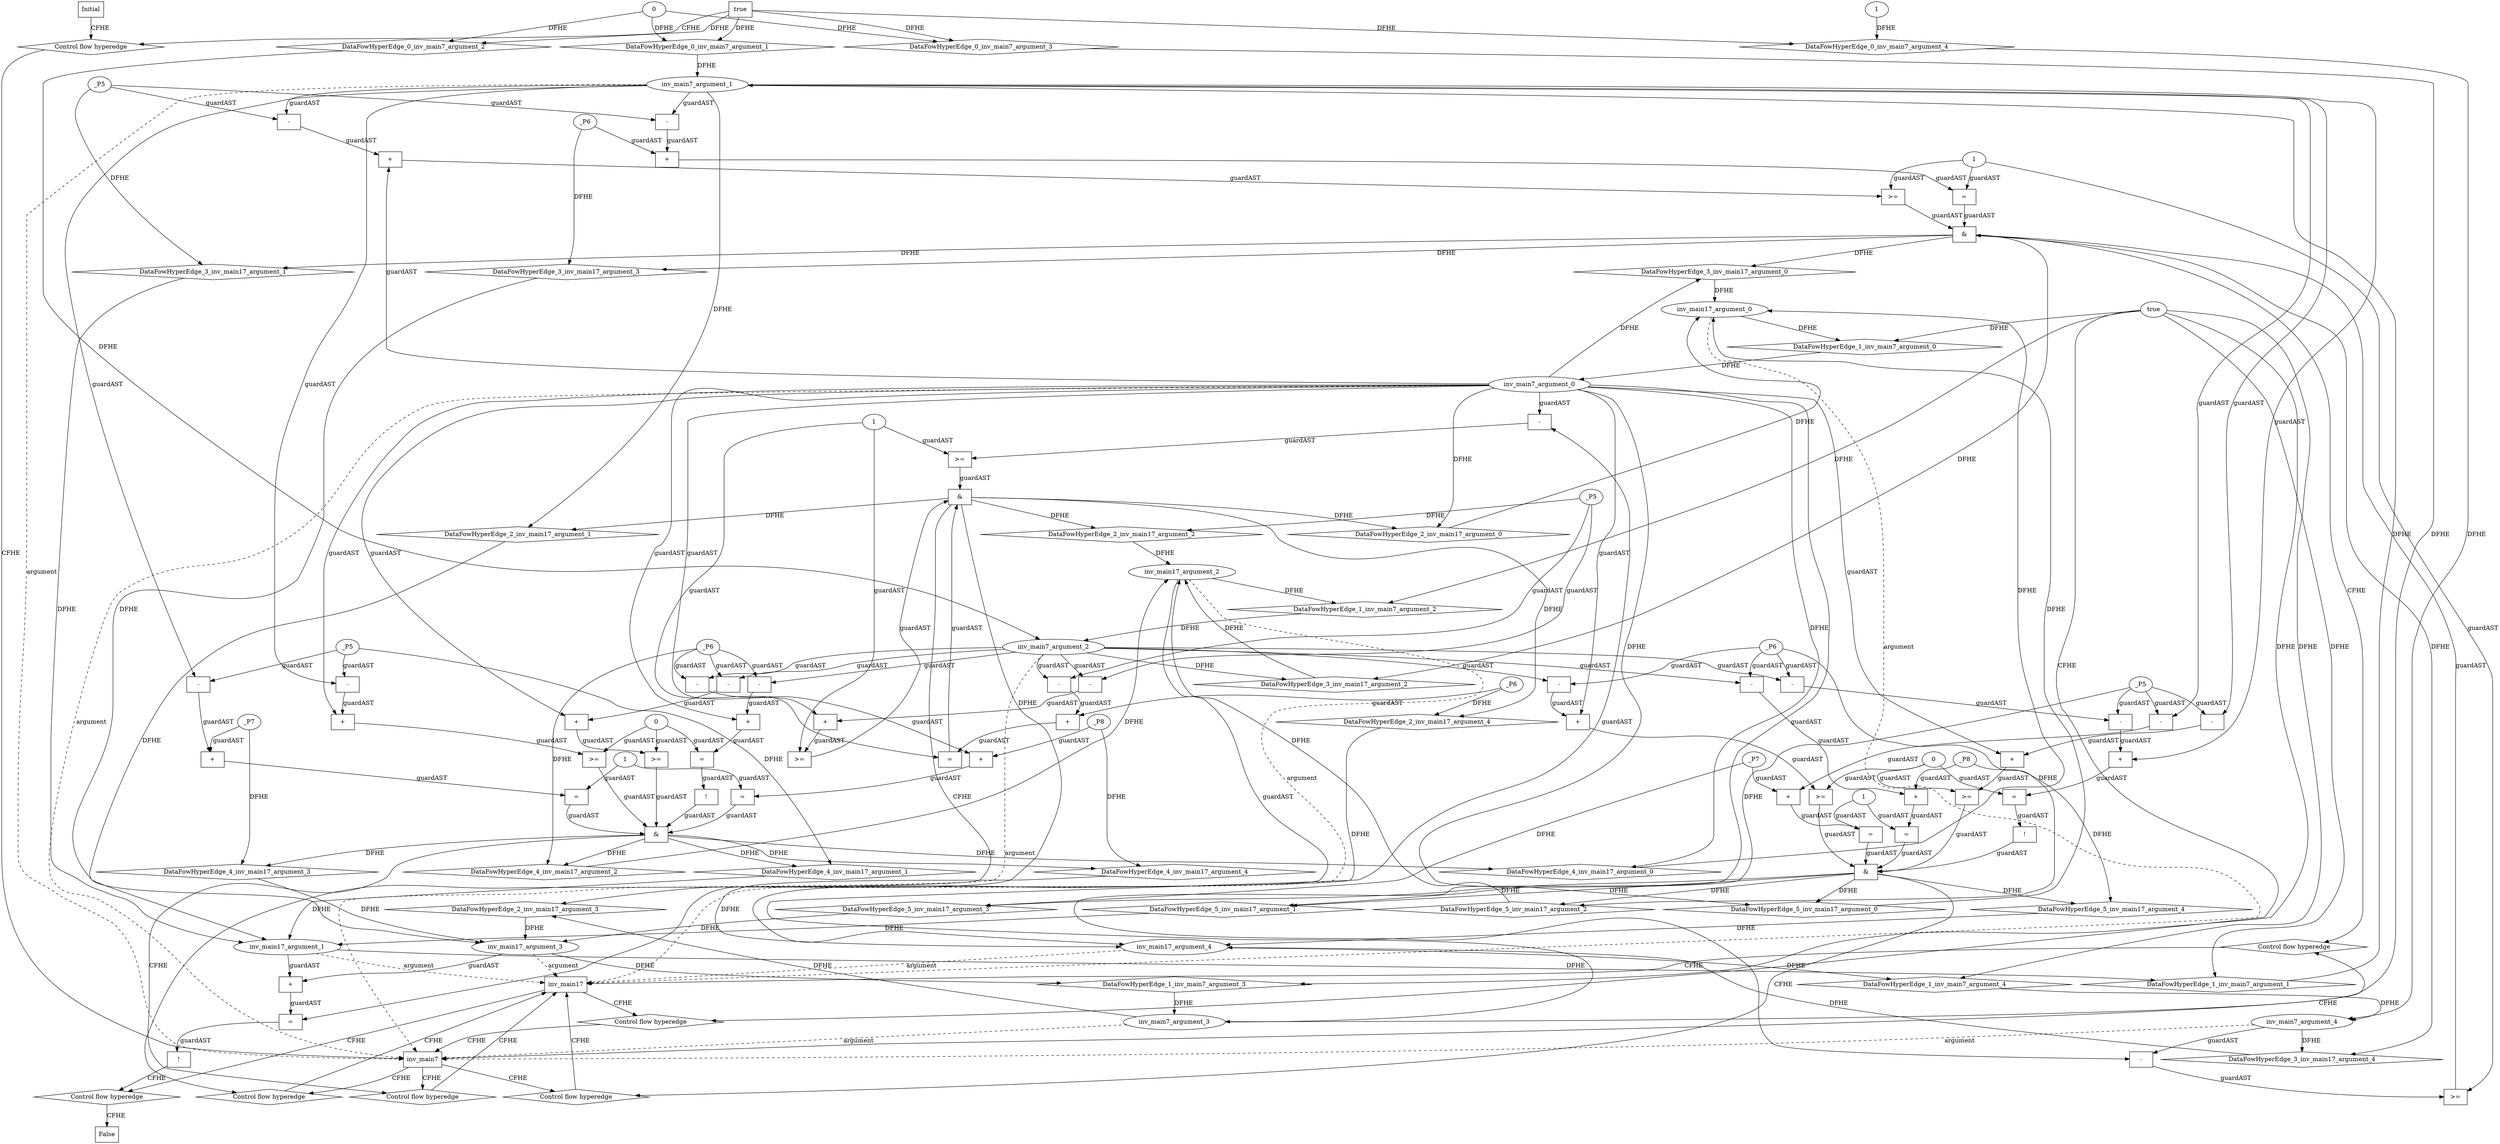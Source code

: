 // Horn Graph
digraph {
	"xxxinv_main7___Initial_0xxxdataFlow_0_node_0" [label="0"  nodeName="xxxinv_main7___Initial_0xxxdataFlow_0_node_0" class=IdealInt GNNNodeID=5]
	"xxxinv_main7___Initial_0xxxdataFlow3_node_0" [label="1"  nodeName="xxxinv_main7___Initial_0xxxdataFlow3_node_0" class=IdealInt GNNNodeID=6]
	"xxxinv_main7___inv_main17_1xxxguard_0_node_0" [label="true"  nodeName="xxxinv_main7___inv_main17_1xxxguard_0_node_0" class=Constant GNNNodeID=12]
	"xxxinv_main17___inv_main7_2xxxdataFlow_0_node_0" [label="_P5"  nodeName="xxxinv_main17___inv_main7_2xxxdataFlow_0_node_0" class=symbolicConstant GNNNodeID=13]
	"xxxinv_main17___inv_main7_2xxxdataFlow1_node_0" [label="_P6"  nodeName="xxxinv_main17___inv_main7_2xxxdataFlow1_node_0" class=symbolicConstant GNNNodeID=14]
	"xxxinv_main17___inv_main7_2xxxguard_0_node_0" [label=">="  nodeName="xxxinv_main17___inv_main7_2xxxguard_0_node_0" class=Operator GNNNodeID=15 shape=rect]
	"xxxinv_main17___inv_main7_2xxxguard_0_node_1" [label="-"  nodeName="xxxinv_main17___inv_main7_2xxxguard_0_node_1" class=Operator GNNNodeID=16 shape=rect]
	"xxxinv_main17___inv_main7_2xxxguard_0_node_4" [label="1"  nodeName="xxxinv_main17___inv_main7_2xxxguard_0_node_4" class=IdealInt GNNNodeID=17]
		"xxxinv_main17___inv_main7_2xxxguard_0_node_1" -> "xxxinv_main17___inv_main7_2xxxguard_0_node_0" [ label="guardAST"]
		"xxxinv_main17___inv_main7_2xxxguard_0_node_4" -> "xxxinv_main17___inv_main7_2xxxguard_0_node_0" [ label="guardAST"]
		"inv_main7_argument_3" -> "xxxinv_main17___inv_main7_2xxxguard_0_node_1" [ label="guardAST"]
		"inv_main7_argument_0" -> "xxxinv_main17___inv_main7_2xxxguard_0_node_1" [ label="guardAST"]
	"xxxinv_main17___inv_main7_2xxxguard1_node_0" [label=">="  nodeName="xxxinv_main17___inv_main7_2xxxguard1_node_0" class=Operator GNNNodeID=18 shape=rect]
	"xxxinv_main17___inv_main7_2xxxguard1_node_1" [label="+"  nodeName="xxxinv_main17___inv_main7_2xxxguard1_node_1" class=Operator GNNNodeID=19 shape=rect]
	"xxxinv_main17___inv_main7_2xxxguard1_node_3" [label="-"  nodeName="xxxinv_main17___inv_main7_2xxxguard1_node_3" class=Operator GNNNodeID=20 shape=rect]
		"xxxinv_main17___inv_main7_2xxxguard1_node_1" -> "xxxinv_main17___inv_main7_2xxxguard1_node_0" [ label="guardAST"]
		"xxxinv_main17___inv_main7_2xxxguard_0_node_4" -> "xxxinv_main17___inv_main7_2xxxguard1_node_0" [ label="guardAST"]
		"inv_main7_argument_0" -> "xxxinv_main17___inv_main7_2xxxguard1_node_1" [ label="guardAST"]
		"xxxinv_main17___inv_main7_2xxxguard1_node_3" -> "xxxinv_main17___inv_main7_2xxxguard1_node_1" [ label="guardAST"]
		"inv_main7_argument_2" -> "xxxinv_main17___inv_main7_2xxxguard1_node_3" [ label="guardAST"]
		"xxxinv_main17___inv_main7_2xxxdataFlow_0_node_0" -> "xxxinv_main17___inv_main7_2xxxguard1_node_3" [ label="guardAST"]
	"xxxinv_main17___inv_main7_2xxxguard2_node_0" [label="="  nodeName="xxxinv_main17___inv_main7_2xxxguard2_node_0" class=Operator GNNNodeID=21 shape=rect]
	"xxxinv_main17___inv_main7_2xxxguard2_node_1" [label="+"  nodeName="xxxinv_main17___inv_main7_2xxxguard2_node_1" class=Operator GNNNodeID=22 shape=rect]
	"xxxinv_main17___inv_main7_2xxxguard2_node_3" [label="-"  nodeName="xxxinv_main17___inv_main7_2xxxguard2_node_3" class=Operator GNNNodeID=23 shape=rect]
		"xxxinv_main17___inv_main7_2xxxguard2_node_1" -> "xxxinv_main17___inv_main7_2xxxguard2_node_0" [ label="guardAST"]
		"xxxinv_main17___inv_main7_2xxxguard_0_node_4" -> "xxxinv_main17___inv_main7_2xxxguard2_node_0" [ label="guardAST"]
		"xxxinv_main17___inv_main7_2xxxdataFlow1_node_0" -> "xxxinv_main17___inv_main7_2xxxguard2_node_1" [ label="guardAST"]
		"xxxinv_main17___inv_main7_2xxxguard2_node_3" -> "xxxinv_main17___inv_main7_2xxxguard2_node_1" [ label="guardAST"]
		"inv_main7_argument_2" -> "xxxinv_main17___inv_main7_2xxxguard2_node_3" [ label="guardAST"]
		"xxxinv_main17___inv_main7_2xxxdataFlow_0_node_0" -> "xxxinv_main17___inv_main7_2xxxguard2_node_3" [ label="guardAST"]
	"xxxinv_main17___inv_main7_3xxxdataFlow_0_node_0" [label="_P5"  nodeName="xxxinv_main17___inv_main7_3xxxdataFlow_0_node_0" class=symbolicConstant GNNNodeID=24]
	"xxxinv_main17___inv_main7_3xxxdataFlow1_node_0" [label="_P6"  nodeName="xxxinv_main17___inv_main7_3xxxdataFlow1_node_0" class=symbolicConstant GNNNodeID=25]
	"xxxinv_main17___inv_main7_3xxxguard_0_node_0" [label=">="  nodeName="xxxinv_main17___inv_main7_3xxxguard_0_node_0" class=Operator GNNNodeID=26 shape=rect]
	"xxxinv_main17___inv_main7_3xxxguard_0_node_1" [label="-"  nodeName="xxxinv_main17___inv_main7_3xxxguard_0_node_1" class=Operator GNNNodeID=27 shape=rect]
	"xxxinv_main17___inv_main7_3xxxguard_0_node_4" [label="1"  nodeName="xxxinv_main17___inv_main7_3xxxguard_0_node_4" class=IdealInt GNNNodeID=28]
		"xxxinv_main17___inv_main7_3xxxguard_0_node_1" -> "xxxinv_main17___inv_main7_3xxxguard_0_node_0" [ label="guardAST"]
		"xxxinv_main17___inv_main7_3xxxguard_0_node_4" -> "xxxinv_main17___inv_main7_3xxxguard_0_node_0" [ label="guardAST"]
		"inv_main7_argument_4" -> "xxxinv_main17___inv_main7_3xxxguard_0_node_1" [ label="guardAST"]
		"inv_main7_argument_0" -> "xxxinv_main17___inv_main7_3xxxguard_0_node_1" [ label="guardAST"]
	"xxxinv_main17___inv_main7_3xxxguard1_node_0" [label=">="  nodeName="xxxinv_main17___inv_main7_3xxxguard1_node_0" class=Operator GNNNodeID=29 shape=rect]
	"xxxinv_main17___inv_main7_3xxxguard1_node_1" [label="+"  nodeName="xxxinv_main17___inv_main7_3xxxguard1_node_1" class=Operator GNNNodeID=30 shape=rect]
	"xxxinv_main17___inv_main7_3xxxguard1_node_3" [label="-"  nodeName="xxxinv_main17___inv_main7_3xxxguard1_node_3" class=Operator GNNNodeID=31 shape=rect]
		"xxxinv_main17___inv_main7_3xxxguard1_node_1" -> "xxxinv_main17___inv_main7_3xxxguard1_node_0" [ label="guardAST"]
		"xxxinv_main17___inv_main7_3xxxguard_0_node_4" -> "xxxinv_main17___inv_main7_3xxxguard1_node_0" [ label="guardAST"]
		"inv_main7_argument_0" -> "xxxinv_main17___inv_main7_3xxxguard1_node_1" [ label="guardAST"]
		"xxxinv_main17___inv_main7_3xxxguard1_node_3" -> "xxxinv_main17___inv_main7_3xxxguard1_node_1" [ label="guardAST"]
		"inv_main7_argument_1" -> "xxxinv_main17___inv_main7_3xxxguard1_node_3" [ label="guardAST"]
		"xxxinv_main17___inv_main7_3xxxdataFlow_0_node_0" -> "xxxinv_main17___inv_main7_3xxxguard1_node_3" [ label="guardAST"]
	"xxxinv_main17___inv_main7_3xxxguard2_node_0" [label="="  nodeName="xxxinv_main17___inv_main7_3xxxguard2_node_0" class=Operator GNNNodeID=32 shape=rect]
	"xxxinv_main17___inv_main7_3xxxguard2_node_1" [label="+"  nodeName="xxxinv_main17___inv_main7_3xxxguard2_node_1" class=Operator GNNNodeID=33 shape=rect]
	"xxxinv_main17___inv_main7_3xxxguard2_node_3" [label="-"  nodeName="xxxinv_main17___inv_main7_3xxxguard2_node_3" class=Operator GNNNodeID=34 shape=rect]
		"xxxinv_main17___inv_main7_3xxxguard2_node_1" -> "xxxinv_main17___inv_main7_3xxxguard2_node_0" [ label="guardAST"]
		"xxxinv_main17___inv_main7_3xxxguard_0_node_4" -> "xxxinv_main17___inv_main7_3xxxguard2_node_0" [ label="guardAST"]
		"xxxinv_main17___inv_main7_3xxxdataFlow1_node_0" -> "xxxinv_main17___inv_main7_3xxxguard2_node_1" [ label="guardAST"]
		"xxxinv_main17___inv_main7_3xxxguard2_node_3" -> "xxxinv_main17___inv_main7_3xxxguard2_node_1" [ label="guardAST"]
		"inv_main7_argument_1" -> "xxxinv_main17___inv_main7_3xxxguard2_node_3" [ label="guardAST"]
		"xxxinv_main17___inv_main7_3xxxdataFlow_0_node_0" -> "xxxinv_main17___inv_main7_3xxxguard2_node_3" [ label="guardAST"]
	"xxxinv_main17___inv_main7_4xxxdataFlow_0_node_0" [label="_P5"  nodeName="xxxinv_main17___inv_main7_4xxxdataFlow_0_node_0" class=symbolicConstant GNNNodeID=35]
	"xxxinv_main17___inv_main7_4xxxdataFlow1_node_0" [label="_P6"  nodeName="xxxinv_main17___inv_main7_4xxxdataFlow1_node_0" class=symbolicConstant GNNNodeID=36]
	"xxxinv_main17___inv_main7_4xxxdataFlow2_node_0" [label="_P7"  nodeName="xxxinv_main17___inv_main7_4xxxdataFlow2_node_0" class=symbolicConstant GNNNodeID=37]
	"xxxinv_main17___inv_main7_4xxxdataFlow3_node_0" [label="_P8"  nodeName="xxxinv_main17___inv_main7_4xxxdataFlow3_node_0" class=symbolicConstant GNNNodeID=38]
	"xxxinv_main17___inv_main7_4xxxguard_0_node_0" [label="="  nodeName="xxxinv_main17___inv_main7_4xxxguard_0_node_0" class=Operator GNNNodeID=39 shape=rect]
	"xxxinv_main17___inv_main7_4xxxguard_0_node_1" [label="+"  nodeName="xxxinv_main17___inv_main7_4xxxguard_0_node_1" class=Operator GNNNodeID=40 shape=rect]
	"xxxinv_main17___inv_main7_4xxxguard_0_node_3" [label="-"  nodeName="xxxinv_main17___inv_main7_4xxxguard_0_node_3" class=Operator GNNNodeID=41 shape=rect]
	"xxxinv_main17___inv_main7_4xxxguard_0_node_6" [label="1"  nodeName="xxxinv_main17___inv_main7_4xxxguard_0_node_6" class=IdealInt GNNNodeID=42]
		"xxxinv_main17___inv_main7_4xxxguard_0_node_1" -> "xxxinv_main17___inv_main7_4xxxguard_0_node_0" [ label="guardAST"]
		"xxxinv_main17___inv_main7_4xxxguard_0_node_6" -> "xxxinv_main17___inv_main7_4xxxguard_0_node_0" [ label="guardAST"]
		"xxxinv_main17___inv_main7_4xxxdataFlow3_node_0" -> "xxxinv_main17___inv_main7_4xxxguard_0_node_1" [ label="guardAST"]
		"xxxinv_main17___inv_main7_4xxxguard_0_node_3" -> "xxxinv_main17___inv_main7_4xxxguard_0_node_1" [ label="guardAST"]
		"inv_main7_argument_2" -> "xxxinv_main17___inv_main7_4xxxguard_0_node_3" [ label="guardAST"]
		"xxxinv_main17___inv_main7_4xxxdataFlow1_node_0" -> "xxxinv_main17___inv_main7_4xxxguard_0_node_3" [ label="guardAST"]
	"xxxinv_main17___inv_main7_4xxxguard1_node_0" [label="="  nodeName="xxxinv_main17___inv_main7_4xxxguard1_node_0" class=Operator GNNNodeID=43 shape=rect]
	"xxxinv_main17___inv_main7_4xxxguard1_node_1" [label="+"  nodeName="xxxinv_main17___inv_main7_4xxxguard1_node_1" class=Operator GNNNodeID=44 shape=rect]
	"xxxinv_main17___inv_main7_4xxxguard1_node_3" [label="-"  nodeName="xxxinv_main17___inv_main7_4xxxguard1_node_3" class=Operator GNNNodeID=45 shape=rect]
		"xxxinv_main17___inv_main7_4xxxguard1_node_1" -> "xxxinv_main17___inv_main7_4xxxguard1_node_0" [ label="guardAST"]
		"xxxinv_main17___inv_main7_4xxxguard_0_node_6" -> "xxxinv_main17___inv_main7_4xxxguard1_node_0" [ label="guardAST"]
		"xxxinv_main17___inv_main7_4xxxdataFlow2_node_0" -> "xxxinv_main17___inv_main7_4xxxguard1_node_1" [ label="guardAST"]
		"xxxinv_main17___inv_main7_4xxxguard1_node_3" -> "xxxinv_main17___inv_main7_4xxxguard1_node_1" [ label="guardAST"]
		"inv_main7_argument_1" -> "xxxinv_main17___inv_main7_4xxxguard1_node_3" [ label="guardAST"]
		"xxxinv_main17___inv_main7_4xxxdataFlow_0_node_0" -> "xxxinv_main17___inv_main7_4xxxguard1_node_3" [ label="guardAST"]
	"xxxinv_main17___inv_main7_4xxxguard2_node_0" [label="!"  nodeName="xxxinv_main17___inv_main7_4xxxguard2_node_0" class=Operator GNNNodeID=46 shape=rect]
	"xxxinv_main17___inv_main7_4xxxguard2_node_1" [label="="  nodeName="xxxinv_main17___inv_main7_4xxxguard2_node_1" class=Operator GNNNodeID=47 shape=rect]
	"xxxinv_main17___inv_main7_4xxxguard2_node_2" [label="+"  nodeName="xxxinv_main17___inv_main7_4xxxguard2_node_2" class=Operator GNNNodeID=48 shape=rect]
	"xxxinv_main17___inv_main7_4xxxguard2_node_4" [label="-"  nodeName="xxxinv_main17___inv_main7_4xxxguard2_node_4" class=Operator GNNNodeID=49 shape=rect]
	"xxxinv_main17___inv_main7_4xxxguard2_node_7" [label="0"  nodeName="xxxinv_main17___inv_main7_4xxxguard2_node_7" class=IdealInt GNNNodeID=50]
		"xxxinv_main17___inv_main7_4xxxguard2_node_1" -> "xxxinv_main17___inv_main7_4xxxguard2_node_0" [ label="guardAST"]
		"xxxinv_main17___inv_main7_4xxxguard2_node_2" -> "xxxinv_main17___inv_main7_4xxxguard2_node_1" [ label="guardAST"]
		"xxxinv_main17___inv_main7_4xxxguard2_node_7" -> "xxxinv_main17___inv_main7_4xxxguard2_node_1" [ label="guardAST"]
		"inv_main7_argument_0" -> "xxxinv_main17___inv_main7_4xxxguard2_node_2" [ label="guardAST"]
		"xxxinv_main17___inv_main7_4xxxguard2_node_4" -> "xxxinv_main17___inv_main7_4xxxguard2_node_2" [ label="guardAST"]
		"inv_main7_argument_2" -> "xxxinv_main17___inv_main7_4xxxguard2_node_4" [ label="guardAST"]
		"xxxinv_main17___inv_main7_4xxxdataFlow1_node_0" -> "xxxinv_main17___inv_main7_4xxxguard2_node_4" [ label="guardAST"]
	"xxxinv_main17___inv_main7_4xxxguard3_node_0" [label=">="  nodeName="xxxinv_main17___inv_main7_4xxxguard3_node_0" class=Operator GNNNodeID=51 shape=rect]
	"xxxinv_main17___inv_main7_4xxxguard3_node_1" [label="+"  nodeName="xxxinv_main17___inv_main7_4xxxguard3_node_1" class=Operator GNNNodeID=52 shape=rect]
	"xxxinv_main17___inv_main7_4xxxguard3_node_3" [label="-"  nodeName="xxxinv_main17___inv_main7_4xxxguard3_node_3" class=Operator GNNNodeID=53 shape=rect]
		"xxxinv_main17___inv_main7_4xxxguard3_node_1" -> "xxxinv_main17___inv_main7_4xxxguard3_node_0" [ label="guardAST"]
		"xxxinv_main17___inv_main7_4xxxguard2_node_7" -> "xxxinv_main17___inv_main7_4xxxguard3_node_0" [ label="guardAST"]
		"inv_main7_argument_0" -> "xxxinv_main17___inv_main7_4xxxguard3_node_1" [ label="guardAST"]
		"xxxinv_main17___inv_main7_4xxxguard3_node_3" -> "xxxinv_main17___inv_main7_4xxxguard3_node_1" [ label="guardAST"]
		"inv_main7_argument_1" -> "xxxinv_main17___inv_main7_4xxxguard3_node_3" [ label="guardAST"]
		"xxxinv_main17___inv_main7_4xxxdataFlow_0_node_0" -> "xxxinv_main17___inv_main7_4xxxguard3_node_3" [ label="guardAST"]
	"xxxinv_main17___inv_main7_4xxxguard4_node_0" [label=">="  nodeName="xxxinv_main17___inv_main7_4xxxguard4_node_0" class=Operator GNNNodeID=54 shape=rect]
	"xxxinv_main17___inv_main7_4xxxguard4_node_1" [label="+"  nodeName="xxxinv_main17___inv_main7_4xxxguard4_node_1" class=Operator GNNNodeID=55 shape=rect]
	"xxxinv_main17___inv_main7_4xxxguard4_node_3" [label="-"  nodeName="xxxinv_main17___inv_main7_4xxxguard4_node_3" class=Operator GNNNodeID=56 shape=rect]
		"xxxinv_main17___inv_main7_4xxxguard4_node_1" -> "xxxinv_main17___inv_main7_4xxxguard4_node_0" [ label="guardAST"]
		"xxxinv_main17___inv_main7_4xxxguard2_node_7" -> "xxxinv_main17___inv_main7_4xxxguard4_node_0" [ label="guardAST"]
		"inv_main7_argument_0" -> "xxxinv_main17___inv_main7_4xxxguard4_node_1" [ label="guardAST"]
		"xxxinv_main17___inv_main7_4xxxguard4_node_3" -> "xxxinv_main17___inv_main7_4xxxguard4_node_1" [ label="guardAST"]
		"inv_main7_argument_2" -> "xxxinv_main17___inv_main7_4xxxguard4_node_3" [ label="guardAST"]
		"xxxinv_main17___inv_main7_4xxxdataFlow1_node_0" -> "xxxinv_main17___inv_main7_4xxxguard4_node_3" [ label="guardAST"]
	"xxxinv_main17___inv_main7_5xxxdataFlow_0_node_0" [label="_P5"  nodeName="xxxinv_main17___inv_main7_5xxxdataFlow_0_node_0" class=symbolicConstant GNNNodeID=57]
	"xxxinv_main17___inv_main7_5xxxdataFlow1_node_0" [label="_P6"  nodeName="xxxinv_main17___inv_main7_5xxxdataFlow1_node_0" class=symbolicConstant GNNNodeID=58]
	"xxxinv_main17___inv_main7_5xxxdataFlow2_node_0" [label="_P7"  nodeName="xxxinv_main17___inv_main7_5xxxdataFlow2_node_0" class=symbolicConstant GNNNodeID=59]
	"xxxinv_main17___inv_main7_5xxxdataFlow3_node_0" [label="_P8"  nodeName="xxxinv_main17___inv_main7_5xxxdataFlow3_node_0" class=symbolicConstant GNNNodeID=60]
	"xxxinv_main17___inv_main7_5xxxguard_0_node_0" [label="="  nodeName="xxxinv_main17___inv_main7_5xxxguard_0_node_0" class=Operator GNNNodeID=61 shape=rect]
	"xxxinv_main17___inv_main7_5xxxguard_0_node_1" [label="+"  nodeName="xxxinv_main17___inv_main7_5xxxguard_0_node_1" class=Operator GNNNodeID=62 shape=rect]
	"xxxinv_main17___inv_main7_5xxxguard_0_node_3" [label="-"  nodeName="xxxinv_main17___inv_main7_5xxxguard_0_node_3" class=Operator GNNNodeID=63 shape=rect]
	"xxxinv_main17___inv_main7_5xxxguard_0_node_6" [label="1"  nodeName="xxxinv_main17___inv_main7_5xxxguard_0_node_6" class=IdealInt GNNNodeID=64]
		"xxxinv_main17___inv_main7_5xxxguard_0_node_1" -> "xxxinv_main17___inv_main7_5xxxguard_0_node_0" [ label="guardAST"]
		"xxxinv_main17___inv_main7_5xxxguard_0_node_6" -> "xxxinv_main17___inv_main7_5xxxguard_0_node_0" [ label="guardAST"]
		"xxxinv_main17___inv_main7_5xxxdataFlow3_node_0" -> "xxxinv_main17___inv_main7_5xxxguard_0_node_1" [ label="guardAST"]
		"xxxinv_main17___inv_main7_5xxxguard_0_node_3" -> "xxxinv_main17___inv_main7_5xxxguard_0_node_1" [ label="guardAST"]
		"inv_main7_argument_2" -> "xxxinv_main17___inv_main7_5xxxguard_0_node_3" [ label="guardAST"]
		"xxxinv_main17___inv_main7_5xxxdataFlow1_node_0" -> "xxxinv_main17___inv_main7_5xxxguard_0_node_3" [ label="guardAST"]
	"xxxinv_main17___inv_main7_5xxxguard1_node_0" [label="="  nodeName="xxxinv_main17___inv_main7_5xxxguard1_node_0" class=Operator GNNNodeID=65 shape=rect]
	"xxxinv_main17___inv_main7_5xxxguard1_node_1" [label="+"  nodeName="xxxinv_main17___inv_main7_5xxxguard1_node_1" class=Operator GNNNodeID=66 shape=rect]
	"xxxinv_main17___inv_main7_5xxxguard1_node_3" [label="-"  nodeName="xxxinv_main17___inv_main7_5xxxguard1_node_3" class=Operator GNNNodeID=67 shape=rect]
		"xxxinv_main17___inv_main7_5xxxguard1_node_1" -> "xxxinv_main17___inv_main7_5xxxguard1_node_0" [ label="guardAST"]
		"xxxinv_main17___inv_main7_5xxxguard_0_node_6" -> "xxxinv_main17___inv_main7_5xxxguard1_node_0" [ label="guardAST"]
		"xxxinv_main17___inv_main7_5xxxdataFlow2_node_0" -> "xxxinv_main17___inv_main7_5xxxguard1_node_1" [ label="guardAST"]
		"xxxinv_main17___inv_main7_5xxxguard1_node_3" -> "xxxinv_main17___inv_main7_5xxxguard1_node_1" [ label="guardAST"]
		"inv_main7_argument_1" -> "xxxinv_main17___inv_main7_5xxxguard1_node_3" [ label="guardAST"]
		"xxxinv_main17___inv_main7_5xxxdataFlow_0_node_0" -> "xxxinv_main17___inv_main7_5xxxguard1_node_3" [ label="guardAST"]
	"xxxinv_main17___inv_main7_5xxxguard2_node_0" [label="!"  nodeName="xxxinv_main17___inv_main7_5xxxguard2_node_0" class=Operator GNNNodeID=68 shape=rect]
	"xxxinv_main17___inv_main7_5xxxguard2_node_1" [label="="  nodeName="xxxinv_main17___inv_main7_5xxxguard2_node_1" class=Operator GNNNodeID=69 shape=rect]
	"xxxinv_main17___inv_main7_5xxxguard2_node_2" [label="+"  nodeName="xxxinv_main17___inv_main7_5xxxguard2_node_2" class=Operator GNNNodeID=70 shape=rect]
	"xxxinv_main17___inv_main7_5xxxguard2_node_4" [label="-"  nodeName="xxxinv_main17___inv_main7_5xxxguard2_node_4" class=Operator GNNNodeID=71 shape=rect]
	"xxxinv_main17___inv_main7_5xxxguard2_node_5" [label="-"  nodeName="xxxinv_main17___inv_main7_5xxxguard2_node_5" class=Operator GNNNodeID=72 shape=rect]
	"xxxinv_main17___inv_main7_5xxxguard2_node_9" [label="0"  nodeName="xxxinv_main17___inv_main7_5xxxguard2_node_9" class=IdealInt GNNNodeID=73]
		"xxxinv_main17___inv_main7_5xxxguard2_node_1" -> "xxxinv_main17___inv_main7_5xxxguard2_node_0" [ label="guardAST"]
		"xxxinv_main17___inv_main7_5xxxguard2_node_2" -> "xxxinv_main17___inv_main7_5xxxguard2_node_1" [ label="guardAST"]
		"xxxinv_main17___inv_main7_5xxxguard2_node_9" -> "xxxinv_main17___inv_main7_5xxxguard2_node_1" [ label="guardAST"]
		"inv_main7_argument_1" -> "xxxinv_main17___inv_main7_5xxxguard2_node_2" [ label="guardAST"]
		"xxxinv_main17___inv_main7_5xxxguard2_node_4" -> "xxxinv_main17___inv_main7_5xxxguard2_node_2" [ label="guardAST"]
		"xxxinv_main17___inv_main7_5xxxguard2_node_5" -> "xxxinv_main17___inv_main7_5xxxguard2_node_4" [ label="guardAST"]
		"xxxinv_main17___inv_main7_5xxxdataFlow_0_node_0" -> "xxxinv_main17___inv_main7_5xxxguard2_node_4" [ label="guardAST"]
		"xxxinv_main17___inv_main7_5xxxdataFlow1_node_0" -> "xxxinv_main17___inv_main7_5xxxguard2_node_5" [ label="guardAST"]
		"inv_main7_argument_2" -> "xxxinv_main17___inv_main7_5xxxguard2_node_5" [ label="guardAST"]
	"xxxinv_main17___inv_main7_5xxxguard3_node_0" [label=">="  nodeName="xxxinv_main17___inv_main7_5xxxguard3_node_0" class=Operator GNNNodeID=74 shape=rect]
	"xxxinv_main17___inv_main7_5xxxguard3_node_1" [label="+"  nodeName="xxxinv_main17___inv_main7_5xxxguard3_node_1" class=Operator GNNNodeID=75 shape=rect]
	"xxxinv_main17___inv_main7_5xxxguard3_node_3" [label="-"  nodeName="xxxinv_main17___inv_main7_5xxxguard3_node_3" class=Operator GNNNodeID=76 shape=rect]
		"xxxinv_main17___inv_main7_5xxxguard3_node_1" -> "xxxinv_main17___inv_main7_5xxxguard3_node_0" [ label="guardAST"]
		"xxxinv_main17___inv_main7_5xxxguard2_node_9" -> "xxxinv_main17___inv_main7_5xxxguard3_node_0" [ label="guardAST"]
		"inv_main7_argument_0" -> "xxxinv_main17___inv_main7_5xxxguard3_node_1" [ label="guardAST"]
		"xxxinv_main17___inv_main7_5xxxguard3_node_3" -> "xxxinv_main17___inv_main7_5xxxguard3_node_1" [ label="guardAST"]
		"inv_main7_argument_1" -> "xxxinv_main17___inv_main7_5xxxguard3_node_3" [ label="guardAST"]
		"xxxinv_main17___inv_main7_5xxxdataFlow_0_node_0" -> "xxxinv_main17___inv_main7_5xxxguard3_node_3" [ label="guardAST"]
	"xxxinv_main17___inv_main7_5xxxguard4_node_0" [label=">="  nodeName="xxxinv_main17___inv_main7_5xxxguard4_node_0" class=Operator GNNNodeID=77 shape=rect]
	"xxxinv_main17___inv_main7_5xxxguard4_node_1" [label="+"  nodeName="xxxinv_main17___inv_main7_5xxxguard4_node_1" class=Operator GNNNodeID=78 shape=rect]
	"xxxinv_main17___inv_main7_5xxxguard4_node_3" [label="-"  nodeName="xxxinv_main17___inv_main7_5xxxguard4_node_3" class=Operator GNNNodeID=79 shape=rect]
		"xxxinv_main17___inv_main7_5xxxguard4_node_1" -> "xxxinv_main17___inv_main7_5xxxguard4_node_0" [ label="guardAST"]
		"xxxinv_main17___inv_main7_5xxxguard2_node_9" -> "xxxinv_main17___inv_main7_5xxxguard4_node_0" [ label="guardAST"]
		"inv_main7_argument_0" -> "xxxinv_main17___inv_main7_5xxxguard4_node_1" [ label="guardAST"]
		"xxxinv_main17___inv_main7_5xxxguard4_node_3" -> "xxxinv_main17___inv_main7_5xxxguard4_node_1" [ label="guardAST"]
		"inv_main7_argument_2" -> "xxxinv_main17___inv_main7_5xxxguard4_node_3" [ label="guardAST"]
		"xxxinv_main17___inv_main7_5xxxdataFlow1_node_0" -> "xxxinv_main17___inv_main7_5xxxguard4_node_3" [ label="guardAST"]
	"xxxFALSE___inv_main17_6xxxguard_0_node_0" [label="!"  nodeName="xxxFALSE___inv_main17_6xxxguard_0_node_0" class=Operator GNNNodeID=80 shape=rect]
	"xxxFALSE___inv_main17_6xxxguard_0_node_1" [label="="  nodeName="xxxFALSE___inv_main17_6xxxguard_0_node_1" class=Operator GNNNodeID=81 shape=rect]
	"xxxFALSE___inv_main17_6xxxguard_0_node_3" [label="+"  nodeName="xxxFALSE___inv_main17_6xxxguard_0_node_3" class=Operator GNNNodeID=82 shape=rect]
		"xxxFALSE___inv_main17_6xxxguard_0_node_1" -> "xxxFALSE___inv_main17_6xxxguard_0_node_0" [ label="guardAST"]
		"inv_main17_argument_2" -> "xxxFALSE___inv_main17_6xxxguard_0_node_1" [ label="guardAST"]
		"xxxFALSE___inv_main17_6xxxguard_0_node_3" -> "xxxFALSE___inv_main17_6xxxguard_0_node_1" [ label="guardAST"]
		"inv_main17_argument_1" -> "xxxFALSE___inv_main17_6xxxguard_0_node_3" [ label="guardAST"]
		"inv_main17_argument_3" -> "xxxFALSE___inv_main17_6xxxguard_0_node_3" [ label="guardAST"]
	"inv_main17" [label="inv_main17"  nodeName="inv_main17" class=CONTROL GNNNodeID=83 shape="rect"]
	"inv_main7" [label="inv_main7"  nodeName="inv_main7" class=CONTROL GNNNodeID=84 shape="rect"]
	"FALSE" [label="False"  nodeName=False class=CONTROL GNNNodeID=85 shape="rect"]
	"Initial" [label="Initial"  nodeName=Initial class=CONTROL GNNNodeID=86 shape="rect"]
	"ControlFowHyperEdge_0" [label="Control flow hyperedge"  hyperEdgeNodeID=0 nodeName=ControlFowHyperEdge_0 class=controlFlowHyperEdge shape="diamond"]
		"Initial" -> ControlFowHyperEdge_0 [ label="CFHE"]
		"ControlFowHyperEdge_0" -> "inv_main7" [ label="CFHE"]
	"ControlFowHyperEdge_1" [label="Control flow hyperedge"  hyperEdgeNodeID=1 nodeName=ControlFowHyperEdge_1 class=controlFlowHyperEdge shape="diamond"]
		"inv_main17" -> ControlFowHyperEdge_1 [ label="CFHE"]
		"ControlFowHyperEdge_1" -> "inv_main7" [ label="CFHE"]
	"ControlFowHyperEdge_2" [label="Control flow hyperedge"  hyperEdgeNodeID=2 nodeName=ControlFowHyperEdge_2 class=controlFlowHyperEdge shape="diamond"]
		"inv_main7" -> ControlFowHyperEdge_2 [ label="CFHE"]
		"ControlFowHyperEdge_2" -> "inv_main17" [ label="CFHE"]
	"ControlFowHyperEdge_3" [label="Control flow hyperedge"  hyperEdgeNodeID=3 nodeName=ControlFowHyperEdge_3 class=controlFlowHyperEdge shape="diamond"]
		"inv_main7" -> ControlFowHyperEdge_3 [ label="CFHE"]
		"ControlFowHyperEdge_3" -> "inv_main17" [ label="CFHE"]
	"ControlFowHyperEdge_4" [label="Control flow hyperedge"  hyperEdgeNodeID=4 nodeName=ControlFowHyperEdge_4 class=controlFlowHyperEdge shape="diamond"]
		"inv_main7" -> ControlFowHyperEdge_4 [ label="CFHE"]
		"ControlFowHyperEdge_4" -> "inv_main17" [ label="CFHE"]
	"ControlFowHyperEdge_5" [label="Control flow hyperedge"  hyperEdgeNodeID=5 nodeName=ControlFowHyperEdge_5 class=controlFlowHyperEdge shape="diamond"]
		"inv_main7" -> ControlFowHyperEdge_5 [ label="CFHE"]
		"ControlFowHyperEdge_5" -> "inv_main17" [ label="CFHE"]
	"ControlFowHyperEdge_6" [label="Control flow hyperedge"  hyperEdgeNodeID=6 nodeName=ControlFowHyperEdge_6 class=controlFlowHyperEdge shape="diamond"]
		"inv_main17" -> ControlFowHyperEdge_6 [ label="CFHE"]
		"ControlFowHyperEdge_6" -> "FALSE" [ label="CFHE"]
	"inv_main7_argument_0" [label="inv_main7_argument_0"  nodeName=argument0 class=argument shape=oval GNNNodeID=87 head="inv_main7"]
		"inv_main7_argument_0" -> "inv_main7" [ label="argument" style=dashed]
	"inv_main7_argument_1" [label="inv_main7_argument_1"  nodeName=argument1 class=argument shape=oval GNNNodeID=87 head="inv_main7"]
		"inv_main7_argument_1" -> "inv_main7" [ label="argument" style=dashed]
	"inv_main7_argument_2" [label="inv_main7_argument_2"  nodeName=argument2 class=argument shape=oval GNNNodeID=87 head="inv_main7"]
		"inv_main7_argument_2" -> "inv_main7" [ label="argument" style=dashed]
	"inv_main7_argument_3" [label="inv_main7_argument_3"  nodeName=argument3 class=argument shape=oval GNNNodeID=87 head="inv_main7"]
		"inv_main7_argument_3" -> "inv_main7" [ label="argument" style=dashed]
	"inv_main7_argument_4" [label="inv_main7_argument_4"  nodeName=argument4 class=argument shape=oval GNNNodeID=87 head="inv_main7"]
		"inv_main7_argument_4" -> "inv_main7" [ label="argument" style=dashed]
	"inv_main17_argument_0" [label="inv_main17_argument_0"  nodeName=argument0 class=argument shape=oval GNNNodeID=87 head="inv_main17"]
		"inv_main17_argument_0" -> "inv_main17" [ label="argument" style=dashed]
	"inv_main17_argument_1" [label="inv_main17_argument_1"  nodeName=argument1 class=argument shape=oval GNNNodeID=87 head="inv_main17"]
		"inv_main17_argument_1" -> "inv_main17" [ label="argument" style=dashed]
	"inv_main17_argument_2" [label="inv_main17_argument_2"  nodeName=argument2 class=argument shape=oval GNNNodeID=87 head="inv_main17"]
		"inv_main17_argument_2" -> "inv_main17" [ label="argument" style=dashed]
	"inv_main17_argument_3" [label="inv_main17_argument_3"  nodeName=argument3 class=argument shape=oval GNNNodeID=87 head="inv_main17"]
		"inv_main17_argument_3" -> "inv_main17" [ label="argument" style=dashed]
	"inv_main17_argument_4" [label="inv_main17_argument_4"  nodeName=argument4 class=argument shape=oval GNNNodeID=87 head="inv_main17"]
		"inv_main17_argument_4" -> "inv_main17" [ label="argument" style=dashed]
	"true_0" [label="true"  nodeName="true_0" class=true shape=rect]
		"true_0" -> "ControlFowHyperEdge_0" [ label="CFHE"]
		"xxxinv_main7___inv_main17_1xxxguard_0_node_0" -> "ControlFowHyperEdge_1" [ label="CFHE"]
	"xxxinv_main17___inv_main7_2xxx_and" [label="&"  andName="xxxinv_main17___inv_main7_2xxx_and" class=Operator shape=rect]
		"xxxinv_main17___inv_main7_2xxxguard_0_node_0" -> "xxxinv_main17___inv_main7_2xxx_and" [ label="guardAST"]
		"xxxinv_main17___inv_main7_2xxxguard1_node_0" -> "xxxinv_main17___inv_main7_2xxx_and" [ label="guardAST"]
		"xxxinv_main17___inv_main7_2xxxguard2_node_0" -> "xxxinv_main17___inv_main7_2xxx_and" [ label="guardAST"]
		"xxxinv_main17___inv_main7_2xxx_and" -> "ControlFowHyperEdge_2" [ label="CFHE"]
	"xxxinv_main17___inv_main7_3xxx_and" [label="&"  andName="xxxinv_main17___inv_main7_3xxx_and" class=Operator shape=rect]
		"xxxinv_main17___inv_main7_3xxxguard_0_node_0" -> "xxxinv_main17___inv_main7_3xxx_and" [ label="guardAST"]
		"xxxinv_main17___inv_main7_3xxxguard1_node_0" -> "xxxinv_main17___inv_main7_3xxx_and" [ label="guardAST"]
		"xxxinv_main17___inv_main7_3xxxguard2_node_0" -> "xxxinv_main17___inv_main7_3xxx_and" [ label="guardAST"]
		"xxxinv_main17___inv_main7_3xxx_and" -> "ControlFowHyperEdge_3" [ label="CFHE"]
	"xxxinv_main17___inv_main7_4xxx_and" [label="&"  andName="xxxinv_main17___inv_main7_4xxx_and" class=Operator shape=rect]
		"xxxinv_main17___inv_main7_4xxxguard1_node_0" -> "xxxinv_main17___inv_main7_4xxx_and" [ label="guardAST"]
		"xxxinv_main17___inv_main7_4xxxguard3_node_0" -> "xxxinv_main17___inv_main7_4xxx_and" [ label="guardAST"]
		"xxxinv_main17___inv_main7_4xxxguard4_node_0" -> "xxxinv_main17___inv_main7_4xxx_and" [ label="guardAST"]
		"xxxinv_main17___inv_main7_4xxxguard_0_node_0" -> "xxxinv_main17___inv_main7_4xxx_and" [ label="guardAST"]
		"xxxinv_main17___inv_main7_4xxxguard2_node_0" -> "xxxinv_main17___inv_main7_4xxx_and" [ label="guardAST"]
		"xxxinv_main17___inv_main7_4xxx_and" -> "ControlFowHyperEdge_4" [ label="CFHE"]
	"xxxinv_main17___inv_main7_5xxx_and" [label="&"  andName="xxxinv_main17___inv_main7_5xxx_and" class=Operator shape=rect]
		"xxxinv_main17___inv_main7_5xxxguard1_node_0" -> "xxxinv_main17___inv_main7_5xxx_and" [ label="guardAST"]
		"xxxinv_main17___inv_main7_5xxxguard2_node_0" -> "xxxinv_main17___inv_main7_5xxx_and" [ label="guardAST"]
		"xxxinv_main17___inv_main7_5xxxguard_0_node_0" -> "xxxinv_main17___inv_main7_5xxx_and" [ label="guardAST"]
		"xxxinv_main17___inv_main7_5xxxguard4_node_0" -> "xxxinv_main17___inv_main7_5xxx_and" [ label="guardAST"]
		"xxxinv_main17___inv_main7_5xxxguard3_node_0" -> "xxxinv_main17___inv_main7_5xxx_and" [ label="guardAST"]
		"xxxinv_main17___inv_main7_5xxx_and" -> "ControlFowHyperEdge_5" [ label="CFHE"]
		"xxxFALSE___inv_main17_6xxxguard_0_node_0" -> "ControlFowHyperEdge_6" [ label="CFHE"]
		"inv_main17_argument_3" -> "DataFowHyperEdge_1_inv_main7_argument_3" [ label="DFHE"]
	"DataFowHyperEdge_1_inv_main7_argument_3" [label="DataFowHyperEdge_1_inv_main7_argument_3"  nodeName="DataFowHyperEdge_1_inv_main7_argument_3" class=DataFlowHyperedge shape=diamond]
		"DataFowHyperEdge_1_inv_main7_argument_3" -> "inv_main7_argument_3" [ label="DFHE"]
		"xxxinv_main7___inv_main17_1xxxguard_0_node_0" -> "DataFowHyperEdge_1_inv_main7_argument_3" [ label="DFHE"]
		"inv_main17_argument_4" -> "DataFowHyperEdge_1_inv_main7_argument_4" [ label="DFHE"]
	"DataFowHyperEdge_1_inv_main7_argument_4" [label="DataFowHyperEdge_1_inv_main7_argument_4"  nodeName="DataFowHyperEdge_1_inv_main7_argument_4" class=DataFlowHyperedge shape=diamond]
		"DataFowHyperEdge_1_inv_main7_argument_4" -> "inv_main7_argument_4" [ label="DFHE"]
		"xxxinv_main7___inv_main17_1xxxguard_0_node_0" -> "DataFowHyperEdge_1_inv_main7_argument_4" [ label="DFHE"]
		"inv_main17_argument_2" -> "DataFowHyperEdge_1_inv_main7_argument_2" [ label="DFHE"]
	"DataFowHyperEdge_1_inv_main7_argument_2" [label="DataFowHyperEdge_1_inv_main7_argument_2"  nodeName="DataFowHyperEdge_1_inv_main7_argument_2" class=DataFlowHyperedge shape=diamond]
		"DataFowHyperEdge_1_inv_main7_argument_2" -> "inv_main7_argument_2" [ label="DFHE"]
		"xxxinv_main7___inv_main17_1xxxguard_0_node_0" -> "DataFowHyperEdge_1_inv_main7_argument_2" [ label="DFHE"]
		"inv_main17_argument_1" -> "DataFowHyperEdge_1_inv_main7_argument_1" [ label="DFHE"]
	"DataFowHyperEdge_1_inv_main7_argument_1" [label="DataFowHyperEdge_1_inv_main7_argument_1"  nodeName="DataFowHyperEdge_1_inv_main7_argument_1" class=DataFlowHyperedge shape=diamond]
		"DataFowHyperEdge_1_inv_main7_argument_1" -> "inv_main7_argument_1" [ label="DFHE"]
		"xxxinv_main7___inv_main17_1xxxguard_0_node_0" -> "DataFowHyperEdge_1_inv_main7_argument_1" [ label="DFHE"]
		"inv_main17_argument_0" -> "DataFowHyperEdge_1_inv_main7_argument_0" [ label="DFHE"]
	"DataFowHyperEdge_1_inv_main7_argument_0" [label="DataFowHyperEdge_1_inv_main7_argument_0"  nodeName="DataFowHyperEdge_1_inv_main7_argument_0" class=DataFlowHyperedge shape=diamond]
		"DataFowHyperEdge_1_inv_main7_argument_0" -> "inv_main7_argument_0" [ label="DFHE"]
		"xxxinv_main7___inv_main17_1xxxguard_0_node_0" -> "DataFowHyperEdge_1_inv_main7_argument_0" [ label="DFHE"]
		"inv_main7_argument_0" -> "DataFowHyperEdge_2_inv_main17_argument_0" [ label="DFHE"]
	"DataFowHyperEdge_2_inv_main17_argument_0" [label="DataFowHyperEdge_2_inv_main17_argument_0"  nodeName="DataFowHyperEdge_2_inv_main17_argument_0" class=DataFlowHyperedge shape=diamond]
		"DataFowHyperEdge_2_inv_main17_argument_0" -> "inv_main17_argument_0" [ label="DFHE"]
		"xxxinv_main17___inv_main7_2xxx_and" -> "DataFowHyperEdge_2_inv_main17_argument_0" [ label="DFHE"]
		"inv_main7_argument_1" -> "DataFowHyperEdge_2_inv_main17_argument_1" [ label="DFHE"]
	"DataFowHyperEdge_2_inv_main17_argument_1" [label="DataFowHyperEdge_2_inv_main17_argument_1"  nodeName="DataFowHyperEdge_2_inv_main17_argument_1" class=DataFlowHyperedge shape=diamond]
		"DataFowHyperEdge_2_inv_main17_argument_1" -> "inv_main17_argument_1" [ label="DFHE"]
		"xxxinv_main17___inv_main7_2xxx_and" -> "DataFowHyperEdge_2_inv_main17_argument_1" [ label="DFHE"]
		"inv_main7_argument_3" -> "DataFowHyperEdge_2_inv_main17_argument_3" [ label="DFHE"]
	"DataFowHyperEdge_2_inv_main17_argument_3" [label="DataFowHyperEdge_2_inv_main17_argument_3"  nodeName="DataFowHyperEdge_2_inv_main17_argument_3" class=DataFlowHyperedge shape=diamond]
		"DataFowHyperEdge_2_inv_main17_argument_3" -> "inv_main17_argument_3" [ label="DFHE"]
		"xxxinv_main17___inv_main7_2xxx_and" -> "DataFowHyperEdge_2_inv_main17_argument_3" [ label="DFHE"]
		"inv_main7_argument_0" -> "DataFowHyperEdge_3_inv_main17_argument_0" [ label="DFHE"]
	"DataFowHyperEdge_3_inv_main17_argument_0" [label="DataFowHyperEdge_3_inv_main17_argument_0"  nodeName="DataFowHyperEdge_3_inv_main17_argument_0" class=DataFlowHyperedge shape=diamond]
		"DataFowHyperEdge_3_inv_main17_argument_0" -> "inv_main17_argument_0" [ label="DFHE"]
		"xxxinv_main17___inv_main7_3xxx_and" -> "DataFowHyperEdge_3_inv_main17_argument_0" [ label="DFHE"]
		"inv_main7_argument_2" -> "DataFowHyperEdge_3_inv_main17_argument_2" [ label="DFHE"]
	"DataFowHyperEdge_3_inv_main17_argument_2" [label="DataFowHyperEdge_3_inv_main17_argument_2"  nodeName="DataFowHyperEdge_3_inv_main17_argument_2" class=DataFlowHyperedge shape=diamond]
		"DataFowHyperEdge_3_inv_main17_argument_2" -> "inv_main17_argument_2" [ label="DFHE"]
		"xxxinv_main17___inv_main7_3xxx_and" -> "DataFowHyperEdge_3_inv_main17_argument_2" [ label="DFHE"]
		"inv_main7_argument_4" -> "DataFowHyperEdge_3_inv_main17_argument_4" [ label="DFHE"]
	"DataFowHyperEdge_3_inv_main17_argument_4" [label="DataFowHyperEdge_3_inv_main17_argument_4"  nodeName="DataFowHyperEdge_3_inv_main17_argument_4" class=DataFlowHyperedge shape=diamond]
		"DataFowHyperEdge_3_inv_main17_argument_4" -> "inv_main17_argument_4" [ label="DFHE"]
		"xxxinv_main17___inv_main7_3xxx_and" -> "DataFowHyperEdge_3_inv_main17_argument_4" [ label="DFHE"]
		"inv_main7_argument_0" -> "DataFowHyperEdge_4_inv_main17_argument_0" [ label="DFHE"]
	"DataFowHyperEdge_4_inv_main17_argument_0" [label="DataFowHyperEdge_4_inv_main17_argument_0"  nodeName="DataFowHyperEdge_4_inv_main17_argument_0" class=DataFlowHyperedge shape=diamond]
		"DataFowHyperEdge_4_inv_main17_argument_0" -> "inv_main17_argument_0" [ label="DFHE"]
		"xxxinv_main17___inv_main7_4xxx_and" -> "DataFowHyperEdge_4_inv_main17_argument_0" [ label="DFHE"]
		"inv_main7_argument_0" -> "DataFowHyperEdge_5_inv_main17_argument_0" [ label="DFHE"]
	"DataFowHyperEdge_5_inv_main17_argument_0" [label="DataFowHyperEdge_5_inv_main17_argument_0"  nodeName="DataFowHyperEdge_5_inv_main17_argument_0" class=DataFlowHyperedge shape=diamond]
		"DataFowHyperEdge_5_inv_main17_argument_0" -> "inv_main17_argument_0" [ label="DFHE"]
		"xxxinv_main17___inv_main7_5xxx_and" -> "DataFowHyperEdge_5_inv_main17_argument_0" [ label="DFHE"]
	"DataFowHyperEdge_0_inv_main7_argument_1" [label="DataFowHyperEdge_0_inv_main7_argument_1"  nodeName="DataFowHyperEdge_0_inv_main7_argument_1" class=DataFlowHyperedge shape=diamond]
		"DataFowHyperEdge_0_inv_main7_argument_1" -> "inv_main7_argument_1" [ label="DFHE"]
		"true_0" -> "DataFowHyperEdge_0_inv_main7_argument_1" [ label="DFHE"]
		"xxxinv_main7___Initial_0xxxdataFlow_0_node_0" -> "DataFowHyperEdge_0_inv_main7_argument_1" [ label="DFHE"]
	"DataFowHyperEdge_0_inv_main7_argument_2" [label="DataFowHyperEdge_0_inv_main7_argument_2"  nodeName="DataFowHyperEdge_0_inv_main7_argument_2" class=DataFlowHyperedge shape=diamond]
		"DataFowHyperEdge_0_inv_main7_argument_2" -> "inv_main7_argument_2" [ label="DFHE"]
		"true_0" -> "DataFowHyperEdge_0_inv_main7_argument_2" [ label="DFHE"]
		"xxxinv_main7___Initial_0xxxdataFlow_0_node_0" -> "DataFowHyperEdge_0_inv_main7_argument_2" [ label="DFHE"]
	"DataFowHyperEdge_0_inv_main7_argument_3" [label="DataFowHyperEdge_0_inv_main7_argument_3"  nodeName="DataFowHyperEdge_0_inv_main7_argument_3" class=DataFlowHyperedge shape=diamond]
		"DataFowHyperEdge_0_inv_main7_argument_3" -> "inv_main7_argument_3" [ label="DFHE"]
		"true_0" -> "DataFowHyperEdge_0_inv_main7_argument_3" [ label="DFHE"]
		"xxxinv_main7___Initial_0xxxdataFlow_0_node_0" -> "DataFowHyperEdge_0_inv_main7_argument_3" [ label="DFHE"]
	"DataFowHyperEdge_0_inv_main7_argument_4" [label="DataFowHyperEdge_0_inv_main7_argument_4"  nodeName="DataFowHyperEdge_0_inv_main7_argument_4" class=DataFlowHyperedge shape=diamond]
		"DataFowHyperEdge_0_inv_main7_argument_4" -> "inv_main7_argument_4" [ label="DFHE"]
		"true_0" -> "DataFowHyperEdge_0_inv_main7_argument_4" [ label="DFHE"]
		"xxxinv_main7___Initial_0xxxdataFlow3_node_0" -> "DataFowHyperEdge_0_inv_main7_argument_4" [ label="DFHE"]
	"DataFowHyperEdge_2_inv_main17_argument_2" [label="DataFowHyperEdge_2_inv_main17_argument_2"  nodeName="DataFowHyperEdge_2_inv_main17_argument_2" class=DataFlowHyperedge shape=diamond]
		"DataFowHyperEdge_2_inv_main17_argument_2" -> "inv_main17_argument_2" [ label="DFHE"]
		"xxxinv_main17___inv_main7_2xxx_and" -> "DataFowHyperEdge_2_inv_main17_argument_2" [ label="DFHE"]
		"xxxinv_main17___inv_main7_2xxxdataFlow_0_node_0" -> "DataFowHyperEdge_2_inv_main17_argument_2" [ label="DFHE"]
	"DataFowHyperEdge_2_inv_main17_argument_4" [label="DataFowHyperEdge_2_inv_main17_argument_4"  nodeName="DataFowHyperEdge_2_inv_main17_argument_4" class=DataFlowHyperedge shape=diamond]
		"DataFowHyperEdge_2_inv_main17_argument_4" -> "inv_main17_argument_4" [ label="DFHE"]
		"xxxinv_main17___inv_main7_2xxx_and" -> "DataFowHyperEdge_2_inv_main17_argument_4" [ label="DFHE"]
		"xxxinv_main17___inv_main7_2xxxdataFlow1_node_0" -> "DataFowHyperEdge_2_inv_main17_argument_4" [ label="DFHE"]
	"DataFowHyperEdge_3_inv_main17_argument_1" [label="DataFowHyperEdge_3_inv_main17_argument_1"  nodeName="DataFowHyperEdge_3_inv_main17_argument_1" class=DataFlowHyperedge shape=diamond]
		"DataFowHyperEdge_3_inv_main17_argument_1" -> "inv_main17_argument_1" [ label="DFHE"]
		"xxxinv_main17___inv_main7_3xxx_and" -> "DataFowHyperEdge_3_inv_main17_argument_1" [ label="DFHE"]
		"xxxinv_main17___inv_main7_3xxxdataFlow_0_node_0" -> "DataFowHyperEdge_3_inv_main17_argument_1" [ label="DFHE"]
	"DataFowHyperEdge_3_inv_main17_argument_3" [label="DataFowHyperEdge_3_inv_main17_argument_3"  nodeName="DataFowHyperEdge_3_inv_main17_argument_3" class=DataFlowHyperedge shape=diamond]
		"DataFowHyperEdge_3_inv_main17_argument_3" -> "inv_main17_argument_3" [ label="DFHE"]
		"xxxinv_main17___inv_main7_3xxx_and" -> "DataFowHyperEdge_3_inv_main17_argument_3" [ label="DFHE"]
		"xxxinv_main17___inv_main7_3xxxdataFlow1_node_0" -> "DataFowHyperEdge_3_inv_main17_argument_3" [ label="DFHE"]
	"DataFowHyperEdge_4_inv_main17_argument_1" [label="DataFowHyperEdge_4_inv_main17_argument_1"  nodeName="DataFowHyperEdge_4_inv_main17_argument_1" class=DataFlowHyperedge shape=diamond]
		"DataFowHyperEdge_4_inv_main17_argument_1" -> "inv_main17_argument_1" [ label="DFHE"]
		"xxxinv_main17___inv_main7_4xxx_and" -> "DataFowHyperEdge_4_inv_main17_argument_1" [ label="DFHE"]
		"xxxinv_main17___inv_main7_4xxxdataFlow_0_node_0" -> "DataFowHyperEdge_4_inv_main17_argument_1" [ label="DFHE"]
	"DataFowHyperEdge_4_inv_main17_argument_2" [label="DataFowHyperEdge_4_inv_main17_argument_2"  nodeName="DataFowHyperEdge_4_inv_main17_argument_2" class=DataFlowHyperedge shape=diamond]
		"DataFowHyperEdge_4_inv_main17_argument_2" -> "inv_main17_argument_2" [ label="DFHE"]
		"xxxinv_main17___inv_main7_4xxx_and" -> "DataFowHyperEdge_4_inv_main17_argument_2" [ label="DFHE"]
		"xxxinv_main17___inv_main7_4xxxdataFlow1_node_0" -> "DataFowHyperEdge_4_inv_main17_argument_2" [ label="DFHE"]
	"DataFowHyperEdge_4_inv_main17_argument_3" [label="DataFowHyperEdge_4_inv_main17_argument_3"  nodeName="DataFowHyperEdge_4_inv_main17_argument_3" class=DataFlowHyperedge shape=diamond]
		"DataFowHyperEdge_4_inv_main17_argument_3" -> "inv_main17_argument_3" [ label="DFHE"]
		"xxxinv_main17___inv_main7_4xxx_and" -> "DataFowHyperEdge_4_inv_main17_argument_3" [ label="DFHE"]
		"xxxinv_main17___inv_main7_4xxxdataFlow2_node_0" -> "DataFowHyperEdge_4_inv_main17_argument_3" [ label="DFHE"]
	"DataFowHyperEdge_4_inv_main17_argument_4" [label="DataFowHyperEdge_4_inv_main17_argument_4"  nodeName="DataFowHyperEdge_4_inv_main17_argument_4" class=DataFlowHyperedge shape=diamond]
		"DataFowHyperEdge_4_inv_main17_argument_4" -> "inv_main17_argument_4" [ label="DFHE"]
		"xxxinv_main17___inv_main7_4xxx_and" -> "DataFowHyperEdge_4_inv_main17_argument_4" [ label="DFHE"]
		"xxxinv_main17___inv_main7_4xxxdataFlow3_node_0" -> "DataFowHyperEdge_4_inv_main17_argument_4" [ label="DFHE"]
	"DataFowHyperEdge_5_inv_main17_argument_1" [label="DataFowHyperEdge_5_inv_main17_argument_1"  nodeName="DataFowHyperEdge_5_inv_main17_argument_1" class=DataFlowHyperedge shape=diamond]
		"DataFowHyperEdge_5_inv_main17_argument_1" -> "inv_main17_argument_1" [ label="DFHE"]
		"xxxinv_main17___inv_main7_5xxx_and" -> "DataFowHyperEdge_5_inv_main17_argument_1" [ label="DFHE"]
		"xxxinv_main17___inv_main7_5xxxdataFlow_0_node_0" -> "DataFowHyperEdge_5_inv_main17_argument_1" [ label="DFHE"]
	"DataFowHyperEdge_5_inv_main17_argument_2" [label="DataFowHyperEdge_5_inv_main17_argument_2"  nodeName="DataFowHyperEdge_5_inv_main17_argument_2" class=DataFlowHyperedge shape=diamond]
		"DataFowHyperEdge_5_inv_main17_argument_2" -> "inv_main17_argument_2" [ label="DFHE"]
		"xxxinv_main17___inv_main7_5xxx_and" -> "DataFowHyperEdge_5_inv_main17_argument_2" [ label="DFHE"]
		"xxxinv_main17___inv_main7_5xxxdataFlow1_node_0" -> "DataFowHyperEdge_5_inv_main17_argument_2" [ label="DFHE"]
	"DataFowHyperEdge_5_inv_main17_argument_3" [label="DataFowHyperEdge_5_inv_main17_argument_3"  nodeName="DataFowHyperEdge_5_inv_main17_argument_3" class=DataFlowHyperedge shape=diamond]
		"DataFowHyperEdge_5_inv_main17_argument_3" -> "inv_main17_argument_3" [ label="DFHE"]
		"xxxinv_main17___inv_main7_5xxx_and" -> "DataFowHyperEdge_5_inv_main17_argument_3" [ label="DFHE"]
		"xxxinv_main17___inv_main7_5xxxdataFlow2_node_0" -> "DataFowHyperEdge_5_inv_main17_argument_3" [ label="DFHE"]
	"DataFowHyperEdge_5_inv_main17_argument_4" [label="DataFowHyperEdge_5_inv_main17_argument_4"  nodeName="DataFowHyperEdge_5_inv_main17_argument_4" class=DataFlowHyperedge shape=diamond]
		"DataFowHyperEdge_5_inv_main17_argument_4" -> "inv_main17_argument_4" [ label="DFHE"]
		"xxxinv_main17___inv_main7_5xxx_and" -> "DataFowHyperEdge_5_inv_main17_argument_4" [ label="DFHE"]
		"xxxinv_main17___inv_main7_5xxxdataFlow3_node_0" -> "DataFowHyperEdge_5_inv_main17_argument_4" [ label="DFHE"]
}
